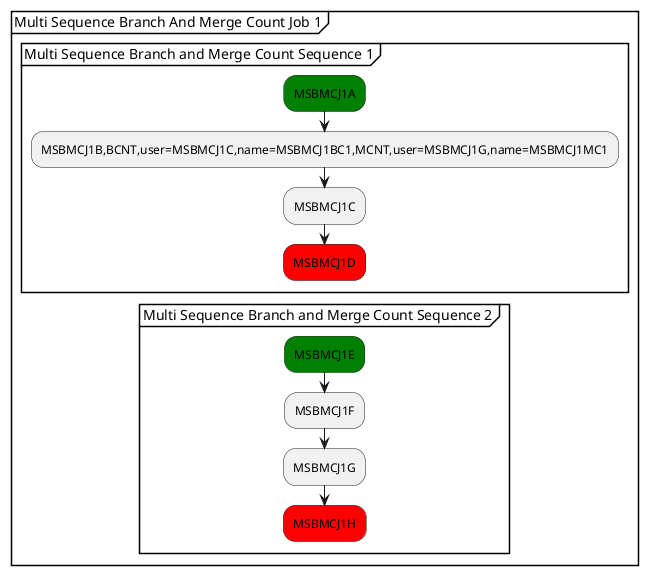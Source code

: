 
@startuml 
partition "Multi Sequence Branch And Merge Count Job 1" {
  group "Multi Sequence Branch and Merge Count Sequence 1"
      #green:MSBMCJ1A;
      :MSBMCJ1B,BCNT,user=MSBMCJ1C,name=MSBMCJ1BC1,MCNT,user=MSBMCJ1G,name=MSBMCJ1MC1;
      :MSBMCJ1C;
      #red:MSBMCJ1D;
      detach
  end group    
  group "Multi Sequence Branch and Merge Count Sequence 2"
      #green:MSBMCJ1E;
      :MSBMCJ1F;
      :MSBMCJ1G;
      #red:MSBMCJ1H;
  end group
}
@enduml
